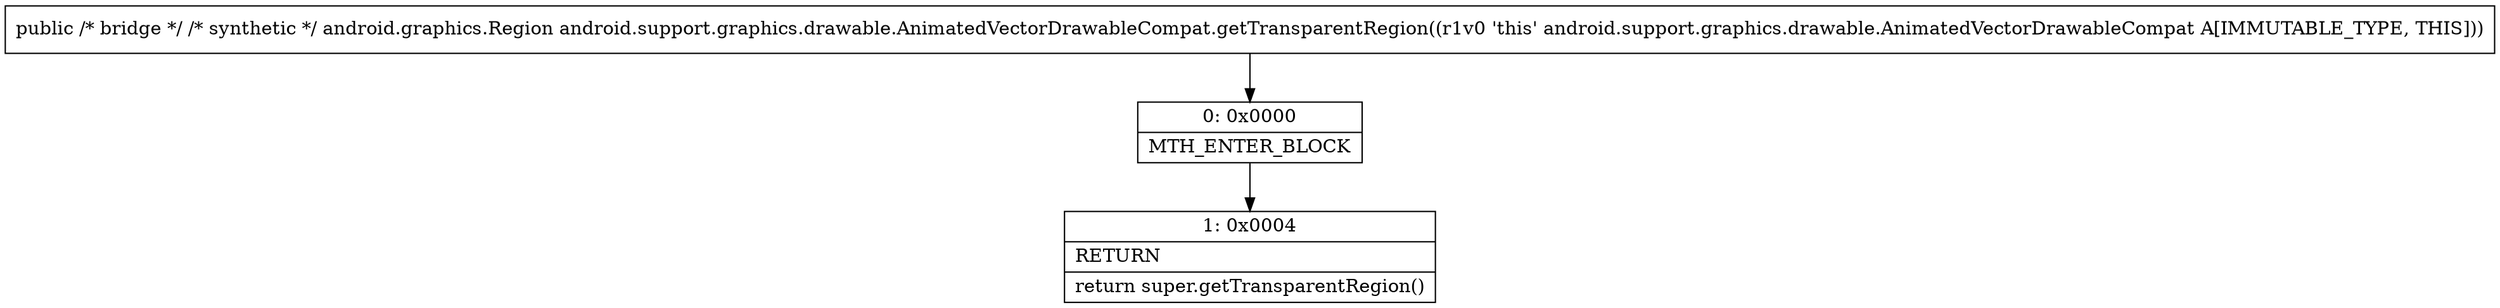 digraph "CFG forandroid.support.graphics.drawable.AnimatedVectorDrawableCompat.getTransparentRegion()Landroid\/graphics\/Region;" {
Node_0 [shape=record,label="{0\:\ 0x0000|MTH_ENTER_BLOCK\l}"];
Node_1 [shape=record,label="{1\:\ 0x0004|RETURN\l|return super.getTransparentRegion()\l}"];
MethodNode[shape=record,label="{public \/* bridge *\/ \/* synthetic *\/ android.graphics.Region android.support.graphics.drawable.AnimatedVectorDrawableCompat.getTransparentRegion((r1v0 'this' android.support.graphics.drawable.AnimatedVectorDrawableCompat A[IMMUTABLE_TYPE, THIS])) }"];
MethodNode -> Node_0;
Node_0 -> Node_1;
}

